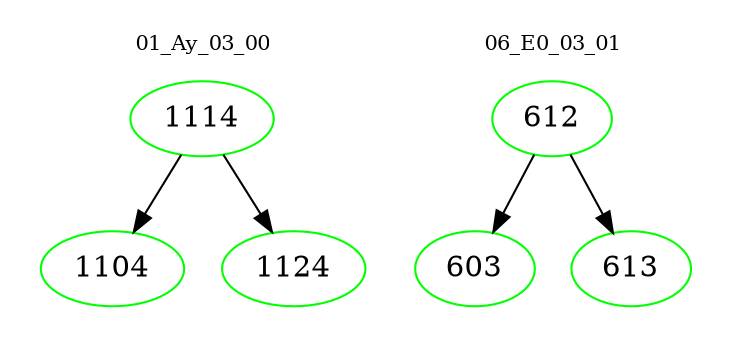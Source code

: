 digraph{
subgraph cluster_0 {
color = white
label = "01_Ay_03_00";
fontsize=10;
T0_1114 [label="1114", color="green"]
T0_1114 -> T0_1104 [color="black"]
T0_1104 [label="1104", color="green"]
T0_1114 -> T0_1124 [color="black"]
T0_1124 [label="1124", color="green"]
}
subgraph cluster_1 {
color = white
label = "06_E0_03_01";
fontsize=10;
T1_612 [label="612", color="green"]
T1_612 -> T1_603 [color="black"]
T1_603 [label="603", color="green"]
T1_612 -> T1_613 [color="black"]
T1_613 [label="613", color="green"]
}
}
